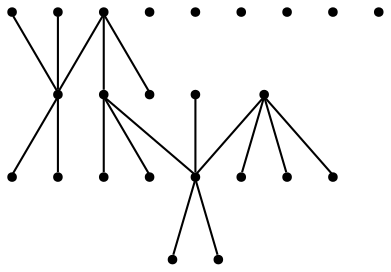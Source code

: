 graph {
  node [shape=point,comment="{\"directed\":false,\"doi\":\"10.1007/978-3-642-25878-7_16\",\"figure\":\"4 (1)\"}"]

  v0 [pos="1064.849806347695,1696.2836769958901"]
  v1 [pos="1028.4864537661015,1696.2836769958901"]
  v2 [pos="1101.2173903780454,1696.2836769958901"]
  v3 [pos="1028.4864537661015,1841.652614593238"]
  v4 [pos="992.1189651819637,1768.9661109656934"]
  v5 [pos="1028.4864537661015,1768.9661109656931"]
  v6 [pos="955.7514129670177,1623.5971733683452"]
  v7 [pos="919.3880603854241,1623.597173368345"]
  v8 [pos="992.1189015511554,1623.5971733683452"]
  v9 [pos="919.3880603854241,1696.2836769958901"]
  v10 [pos="992.1189015511554,1696.2836769958901"]
  v11 [pos="955.7514129670177,1914.3350485630413"]
  v12 [pos="883.0205718012865,1841.652614593238"]
  v13 [pos="955.7514129670177,1841.6526145932382"]
  v14 [pos="810.2855310022028,1768.9661109656931"]
  v15 [pos="883.0205718012865,1768.9661109656931"]
  v16 [pos="810.2855310022028,1623.597173368345"]
  v17 [pos="810.2855310022028,1550.914739398542"]
  v18 [pos="846.6530195863404,1550.914739398542"]
  v19 [pos="773.9221784206092,1550.914739398542"]
  v20 [pos="846.6530195863404,1696.2836769958901"]
  v21 [pos="810.2855310022028,1696.2836769958901"]
  v22 [pos="737.5546898364714,1623.597173368345"]
  v23 [pos="773.9221784206092,1623.597173368345"]

  v0 -- v3 [id="-1",pos="1064.849806347695,1696.2836769958901 1064.858078352783,1768.9703078002394 1064.858078352783,1768.9703078002394 1064.858078352783,1768.9703078002394 1028.4864537661015,1841.652614593238 1028.4864537661015,1841.652614593238 1028.4864537661015,1841.652614593238"]
  v16 -- v14 [id="-2",pos="810.2855310022028,1623.597173368345 773.9221784206092,1696.2836769958901 773.9221784206092,1696.2836769958901 773.9221784206092,1696.2836769958901 810.2855310022028,1768.9661109656931 810.2855310022028,1768.9661109656931 810.2855310022028,1768.9661109656931"]
  v22 -- v14 [id="-3",pos="737.5546898364714,1623.597173368345 773.926314423153,1696.2878738304362 773.926314423153,1696.2878738304362 773.926314423153,1696.2878738304362 810.2855310022028,1768.9661109656931 810.2855310022028,1768.9661109656931 810.2855310022028,1768.9661109656931"]
  v16 -- v17 [id="-4",pos="810.2855310022028,1623.597173368345 810.2855310022028,1550.914739398542 810.2855310022028,1550.914739398542 810.2855310022028,1550.914739398542"]
  v14 -- v21 [id="-5",pos="810.2855310022028,1768.9661109656931 810.2855310022028,1696.2836769958901 810.2855310022028,1696.2836769958901 810.2855310022028,1696.2836769958901"]
  v14 -- v20 [id="-7",pos="810.2855310022028,1768.9661109656931 846.6530195863404,1696.2836769958901 846.6530195863404,1696.2836769958901 846.6530195863404,1696.2836769958901"]
  v16 -- v19 [id="-8",pos="810.2855310022028,1623.597173368345 773.9221784206092,1550.914739398542 773.9221784206092,1550.914739398542 773.9221784206092,1550.914739398542"]
  v16 -- v18 [id="-9",pos="810.2855310022028,1623.597173368345 846.6530195863404,1550.914739398542 846.6530195863404,1550.914739398542 846.6530195863404,1550.914739398542"]
  v12 -- v14 [id="-11",pos="883.0205718012865,1841.652614593238 810.2855310022028,1768.9661109656931 810.2855310022028,1768.9661109656931 810.2855310022028,1768.9661109656931"]
  v12 -- v6 [id="-12",pos="883.0205718012865,1841.652614593238 955.7555489695617,1768.9703078002394 955.7555489695617,1768.9703078002394 955.7555489695617,1768.9703078002394 955.7596849721057,1696.2878738304362 955.7596849721057,1696.2878738304362 955.7596849721057,1696.2878738304362 955.7514129670177,1623.5971733683452 955.7514129670177,1623.5971733683452 955.7514129670177,1623.5971733683452"]
  v12 -- v15 [id="-13",pos="883.0205718012865,1841.652614593238 883.0205718012865,1768.9661109656931 883.0205718012865,1768.9661109656931 883.0205718012865,1768.9661109656931"]
  v11 -- v13 [id="-14",pos="955.7514129670177,1914.3350485630413 955.7514129670177,1841.6526145932382 955.7514129670177,1841.6526145932382 955.7514129670177,1841.6526145932382"]
  v11 -- v3 [id="-15",pos="955.7514129670177,1914.3350485630413 1028.4864537661015,1841.652614593238 1028.4864537661015,1841.652614593238 1028.4864537661015,1841.652614593238"]
  v11 -- v12 [id="-16",pos="955.7514129670177,1914.3350485630413 883.0205718012865,1841.652614593238 883.0205718012865,1841.652614593238 883.0205718012865,1841.652614593238"]
  v1 -- v3 [id="-18",pos="1028.4864537661015,1696.2836769958901 1064.858078352783,1768.9703078002394 1064.858078352783,1768.9703078002394 1064.858078352783,1768.9703078002394 1028.4864537661015,1841.652614593238 1028.4864537661015,1841.652614593238 1028.4864537661015,1841.652614593238"]
  v3 -- v5 [id="-25",pos="1028.4864537661015,1841.652614593238 1028.4864537661015,1768.9661109656931 1028.4864537661015,1768.9661109656931 1028.4864537661015,1768.9661109656931"]
  v3 -- v4 [id="-26",pos="1028.4864537661015,1841.652614593238 992.1189651819637,1768.9661109656934 992.1189651819637,1768.9661109656934 992.1189651819637,1768.9661109656934"]
}